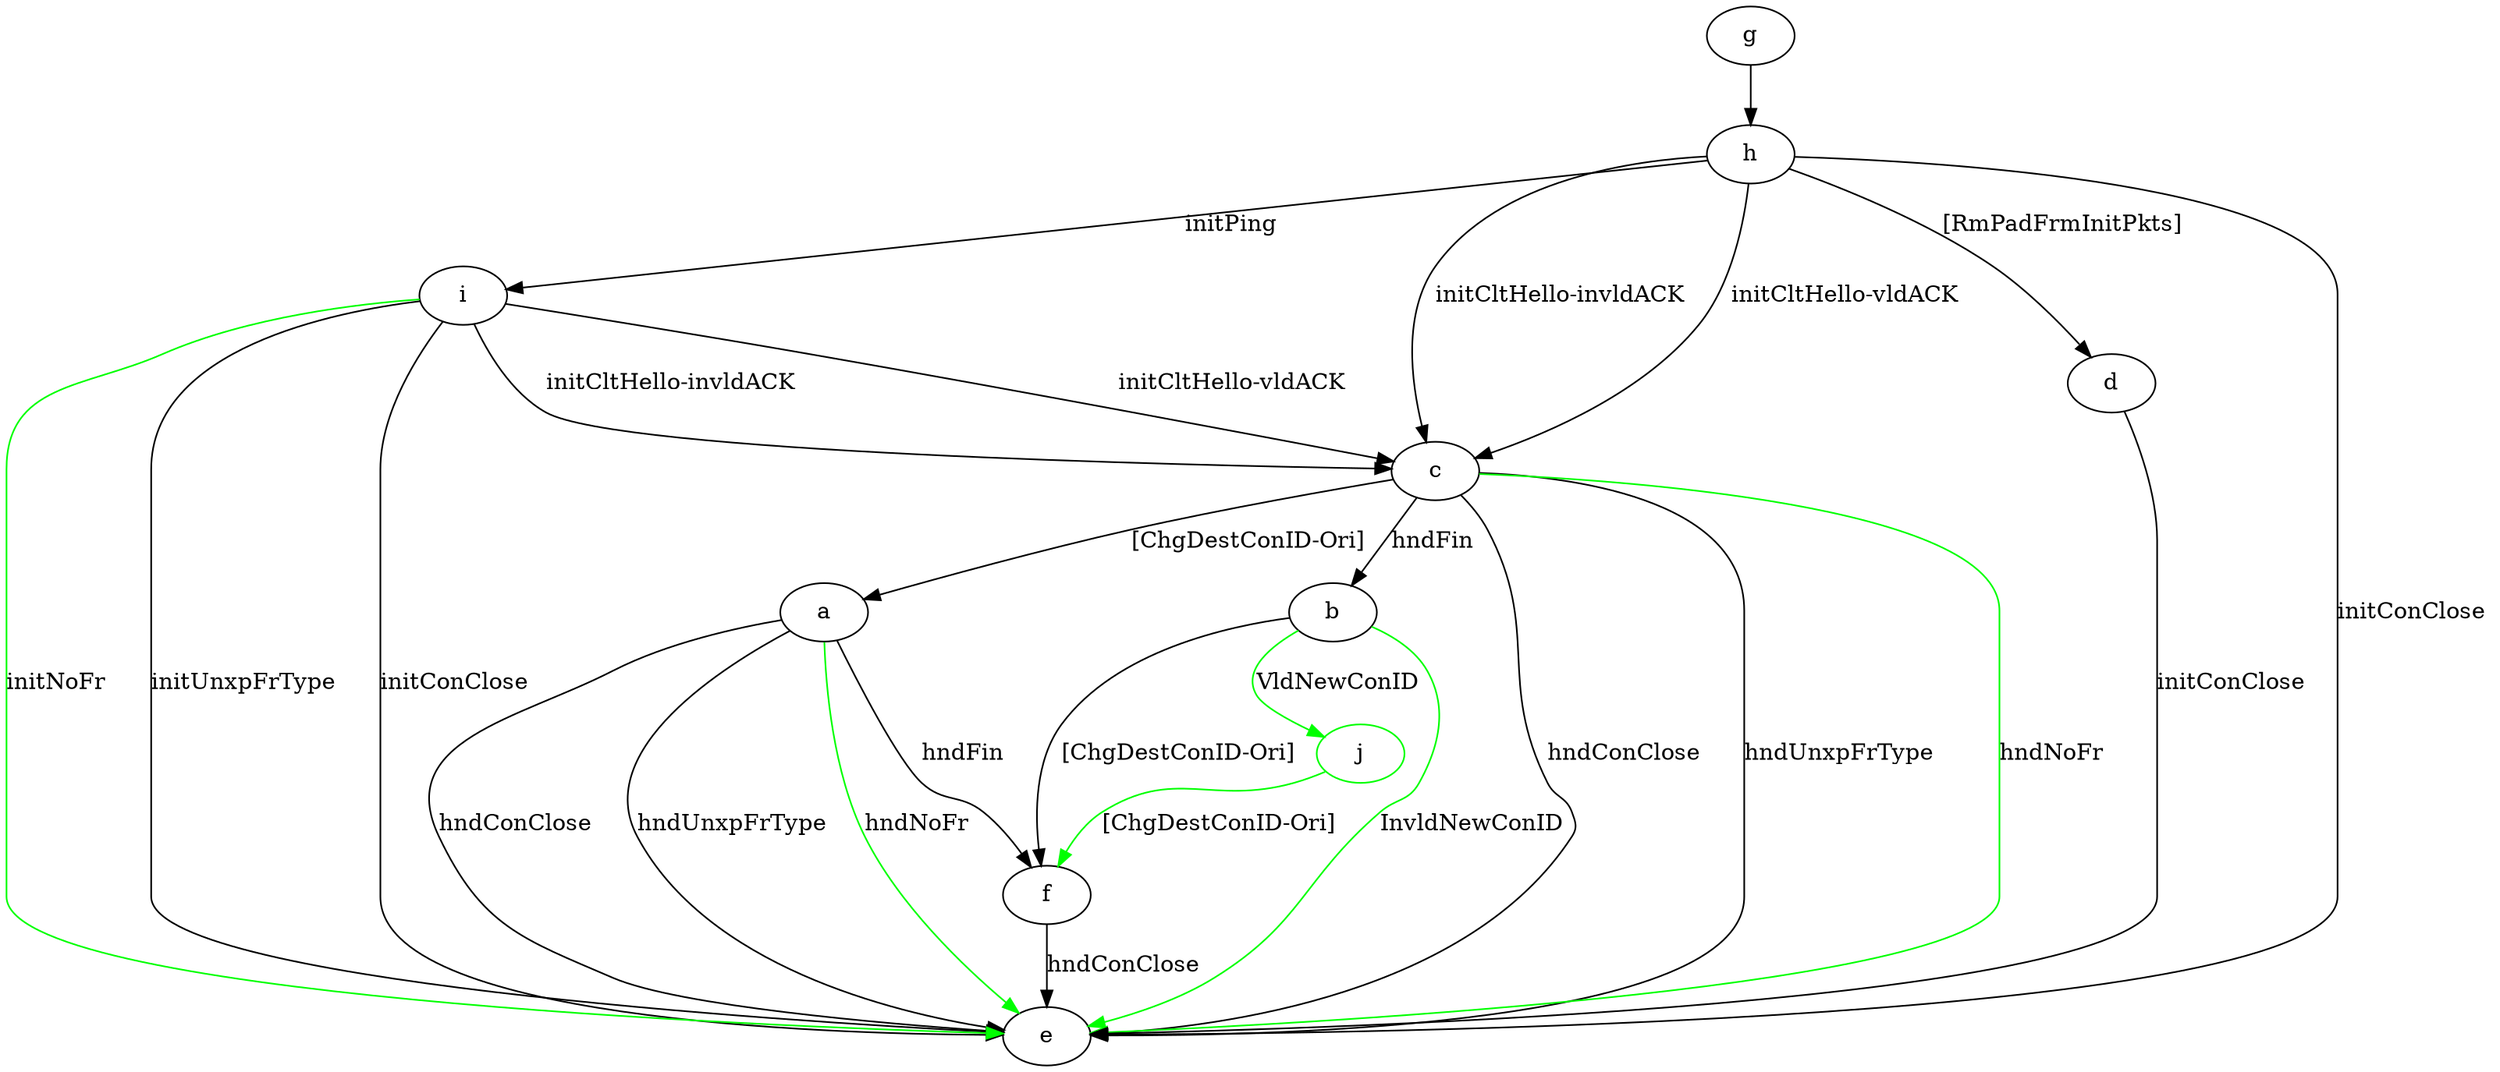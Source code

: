 digraph "" {
	a -> e	[key=0,
		label="hndConClose "];
	a -> e	[key=1,
		label="hndUnxpFrType "];
	a -> e	[key=2,
		color=green,
		label="hndNoFr "];
	a -> f	[key=0,
		label="hndFin "];
	b -> e	[key=0,
		color=green,
		label="InvldNewConID "];
	b -> f	[key=0,
		label="[ChgDestConID-Ori] "];
	j	[color=green];
	b -> j	[key=0,
		color=green,
		label="VldNewConID "];
	c -> a	[key=0,
		label="[ChgDestConID-Ori] "];
	c -> b	[key=0,
		label="hndFin "];
	c -> e	[key=0,
		label="hndConClose "];
	c -> e	[key=1,
		label="hndUnxpFrType "];
	c -> e	[key=2,
		color=green,
		label="hndNoFr "];
	d -> e	[key=0,
		label="initConClose "];
	f -> e	[key=0,
		label="hndConClose "];
	g -> h	[key=0];
	h -> c	[key=0,
		label="initCltHello-vldACK "];
	h -> c	[key=1,
		label="initCltHello-invldACK "];
	h -> d	[key=0,
		label="[RmPadFrmInitPkts] "];
	h -> e	[key=0,
		label="initConClose "];
	h -> i	[key=0,
		label="initPing "];
	i -> c	[key=0,
		label="initCltHello-vldACK "];
	i -> c	[key=1,
		label="initCltHello-invldACK "];
	i -> e	[key=0,
		label="initConClose "];
	i -> e	[key=1,
		label="initUnxpFrType "];
	i -> e	[key=2,
		color=green,
		label="initNoFr "];
	j -> f	[key=0,
		color=green,
		label="[ChgDestConID-Ori] "];
}
